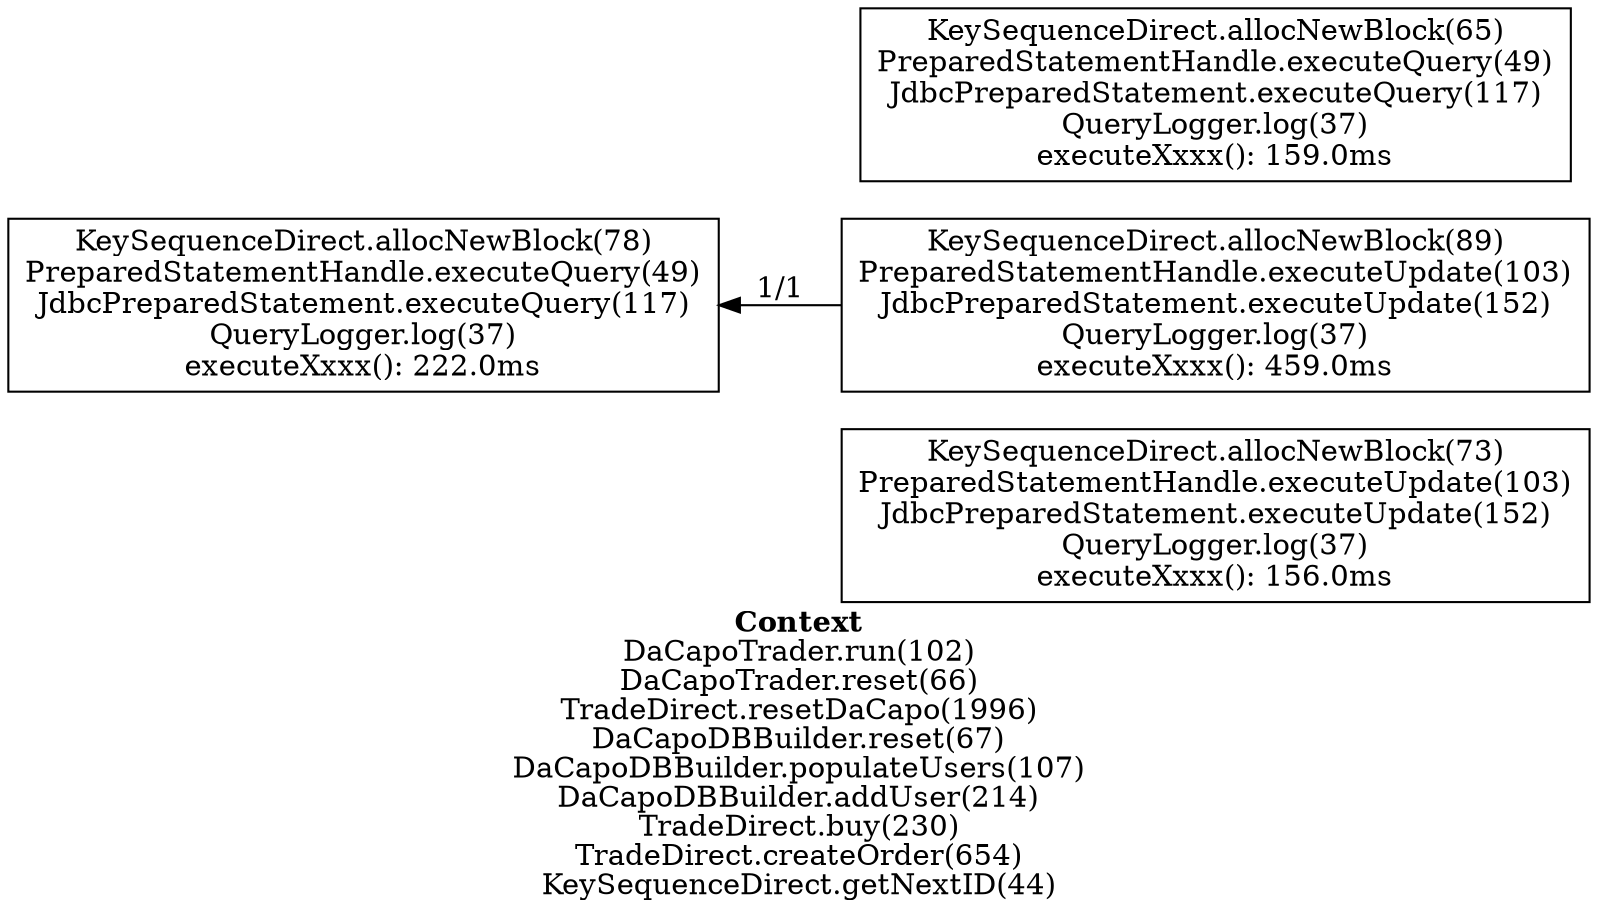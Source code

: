 digraph 1737107210 { 
label=<<font face="Times-Bold">Context</font><br/>DaCapoTrader.run(102)<br/>DaCapoTrader.reset(66)<br/>TradeDirect.resetDaCapo(1996)<br/>DaCapoDBBuilder.reset(67)<br/>DaCapoDBBuilder.populateUsers(107)<br/>DaCapoDBBuilder.addUser(214)<br/>TradeDirect.buy(230)<br/>TradeDirect.createOrder(654)<br/>KeySequenceDirect.getNextID(44)>;rankdir=RL;
1 [label="KeySequenceDirect.allocNewBlock(73)\nPreparedStatementHandle.executeUpdate(103)\nJdbcPreparedStatement.executeUpdate(152)\nQueryLogger.log(37)\nexecuteXxxx(): 156.0ms", shape=box];
2 [label="KeySequenceDirect.allocNewBlock(78)\nPreparedStatementHandle.executeQuery(49)\nJdbcPreparedStatement.executeQuery(117)\nQueryLogger.log(37)\nexecuteXxxx(): 222.0ms", shape=box];
3 [label="KeySequenceDirect.allocNewBlock(65)\nPreparedStatementHandle.executeQuery(49)\nJdbcPreparedStatement.executeQuery(117)\nQueryLogger.log(37)\nexecuteXxxx(): 159.0ms", shape=box];
4 [label="KeySequenceDirect.allocNewBlock(89)\nPreparedStatementHandle.executeUpdate(103)\nJdbcPreparedStatement.executeUpdate(152)\nQueryLogger.log(37)\nexecuteXxxx(): 459.0ms", shape=box];
4 -> 2 [label="1/1"];
}

